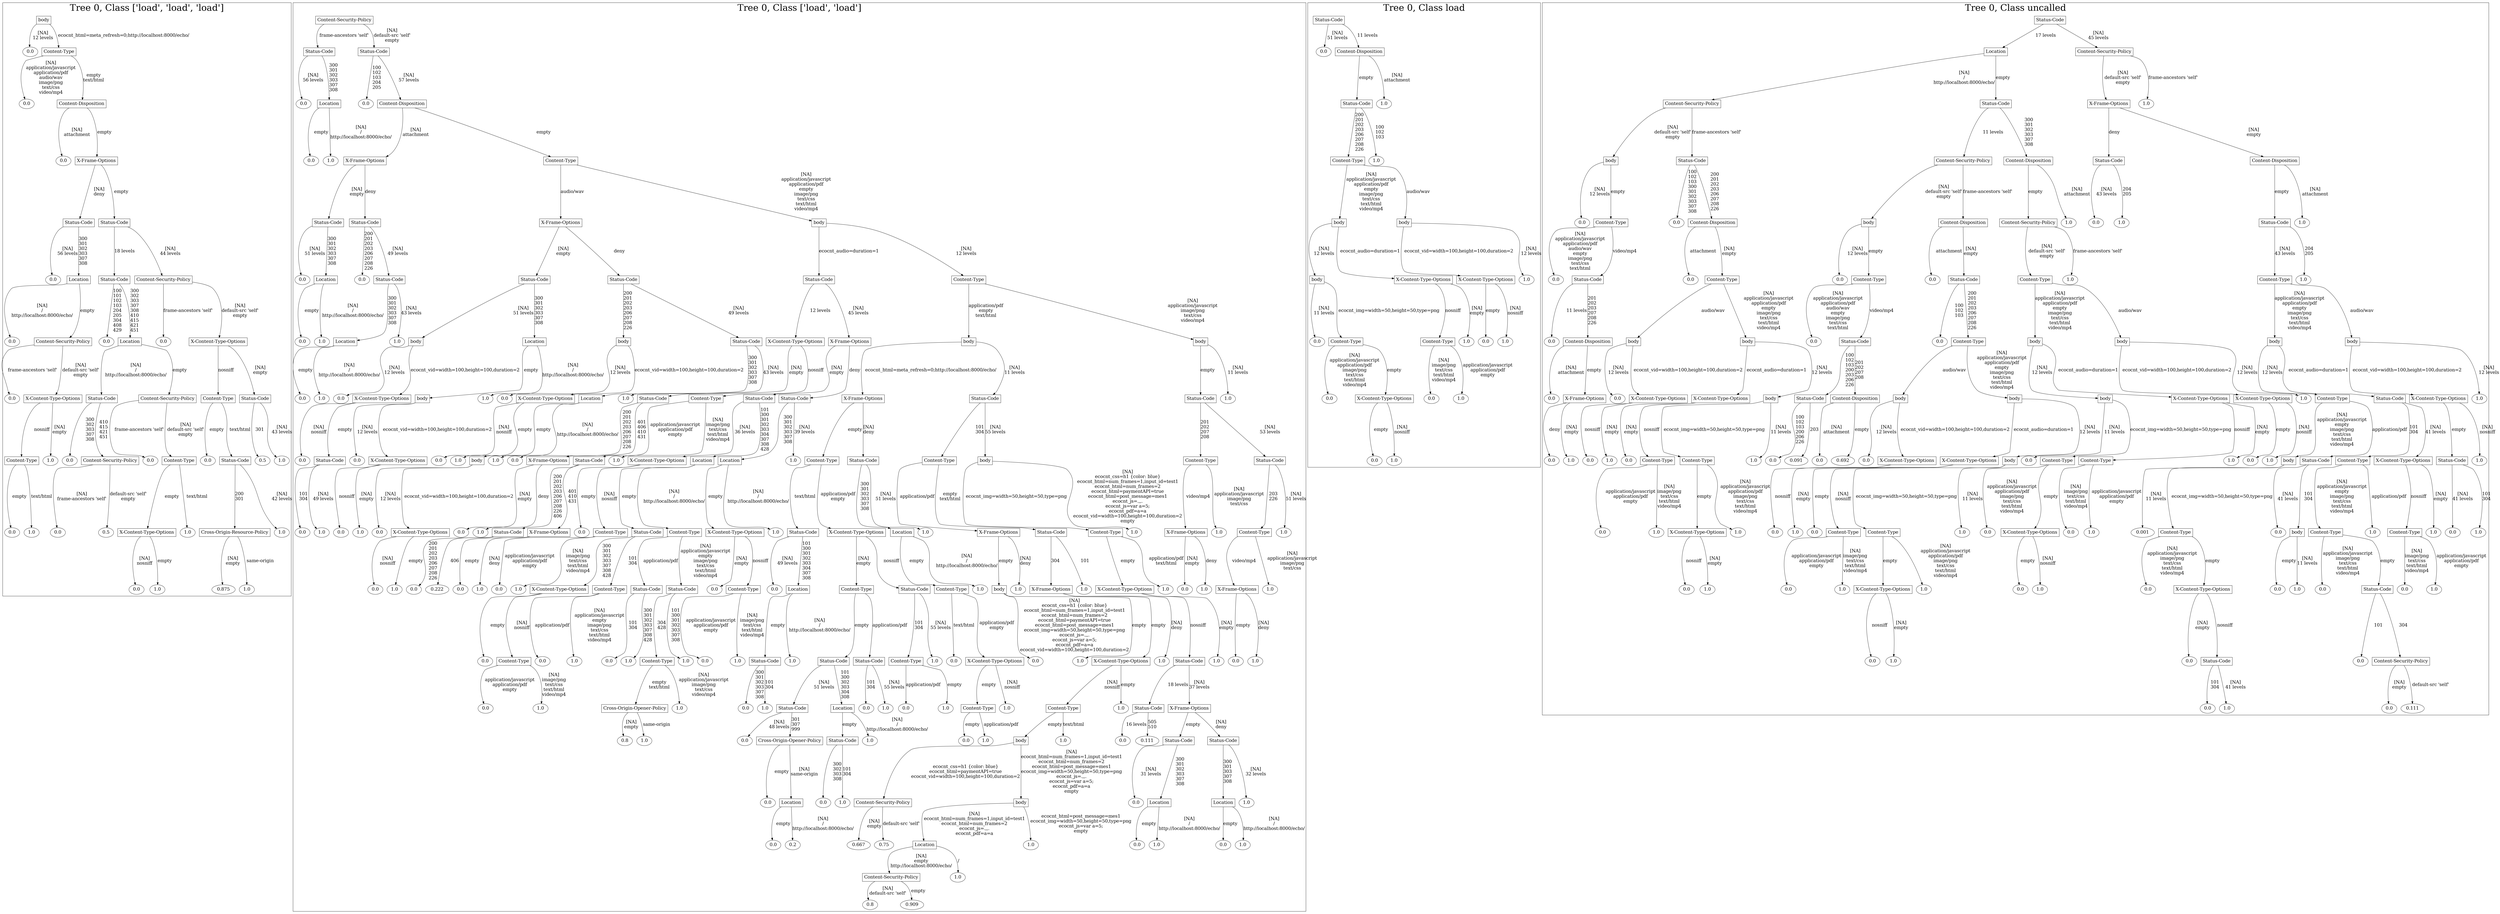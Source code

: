 /*
Generated by:
    http://https://github.com/h2oai/h2o-3/tree/master/h2o-genmodel/src/main/java/hex/genmodel/tools/PrintMojo.java
*/

/*
On a mac:

$ brew install graphviz
$ dot -Tpng file.gv -o file.png
$ open file.png
*/

digraph G {

subgraph cluster_0 {
/* Nodes */

/* Level 0 */
{
"SG_0_Node_0" [shape=box, fontsize=20, label="body"]
}

/* Level 1 */
{
"SG_0_Node_26" [fontsize=20, label="0.0"]
"SG_0_Node_1" [shape=box, fontsize=20, label="Content-Type"]
}

/* Level 2 */
{
"SG_0_Node_27" [fontsize=20, label="0.0"]
"SG_0_Node_2" [shape=box, fontsize=20, label="Content-Disposition"]
}

/* Level 3 */
{
"SG_0_Node_28" [fontsize=20, label="0.0"]
"SG_0_Node_3" [shape=box, fontsize=20, label="X-Frame-Options"]
}

/* Level 4 */
{
"SG_0_Node_4" [shape=box, fontsize=20, label="Status-Code"]
"SG_0_Node_5" [shape=box, fontsize=20, label="Status-Code"]
}

/* Level 5 */
{
"SG_0_Node_29" [fontsize=20, label="0.0"]
"SG_0_Node_6" [shape=box, fontsize=20, label="Location"]
"SG_0_Node_7" [shape=box, fontsize=20, label="Status-Code"]
"SG_0_Node_8" [shape=box, fontsize=20, label="Content-Security-Policy"]
}

/* Level 6 */
{
"SG_0_Node_30" [fontsize=20, label="0.0"]
"SG_0_Node_9" [shape=box, fontsize=20, label="Content-Security-Policy"]
"SG_0_Node_31" [fontsize=20, label="0.0"]
"SG_0_Node_10" [shape=box, fontsize=20, label="Location"]
"SG_0_Node_32" [fontsize=20, label="0.0"]
"SG_0_Node_11" [shape=box, fontsize=20, label="X-Content-Type-Options"]
}

/* Level 7 */
{
"SG_0_Node_33" [fontsize=20, label="0.0"]
"SG_0_Node_12" [shape=box, fontsize=20, label="X-Content-Type-Options"]
"SG_0_Node_13" [shape=box, fontsize=20, label="Status-Code"]
"SG_0_Node_14" [shape=box, fontsize=20, label="Content-Security-Policy"]
"SG_0_Node_15" [shape=box, fontsize=20, label="Content-Type"]
"SG_0_Node_16" [shape=box, fontsize=20, label="Status-Code"]
}

/* Level 8 */
{
"SG_0_Node_17" [shape=box, fontsize=20, label="Content-Type"]
"SG_0_Node_34" [fontsize=20, label="1.0"]
"SG_0_Node_35" [fontsize=20, label="0.0"]
"SG_0_Node_18" [shape=box, fontsize=20, label="Content-Security-Policy"]
"SG_0_Node_36" [fontsize=20, label="0.0"]
"SG_0_Node_19" [shape=box, fontsize=20, label="Content-Type"]
"SG_0_Node_37" [fontsize=20, label="0.0"]
"SG_0_Node_20" [shape=box, fontsize=20, label="Status-Code"]
"SG_0_Node_38" [fontsize=20, label="0.5"]
"SG_0_Node_39" [fontsize=20, label="1.0"]
}

/* Level 9 */
{
"SG_0_Node_40" [fontsize=20, label="0.0"]
"SG_0_Node_41" [fontsize=20, label="1.0"]
"SG_0_Node_42" [fontsize=20, label="0.0"]
"SG_0_Node_43" [fontsize=20, label="0.5"]
"SG_0_Node_23" [shape=box, fontsize=20, label="X-Content-Type-Options"]
"SG_0_Node_44" [fontsize=20, label="1.0"]
"SG_0_Node_24" [shape=box, fontsize=20, label="Cross-Origin-Resource-Policy"]
"SG_0_Node_45" [fontsize=20, label="1.0"]
}

/* Level 10 */
{
"SG_0_Node_46" [fontsize=20, label="0.0"]
"SG_0_Node_47" [fontsize=20, label="1.0"]
"SG_0_Node_48" [fontsize=20, label="0.875"]
"SG_0_Node_49" [fontsize=20, label="1.0"]
}

/* Edges */
"SG_0_Node_0" -> "SG_0_Node_26" [fontsize=20, label="[NA]
12 levels
"]
"SG_0_Node_0" -> "SG_0_Node_1" [fontsize=20, label="ecocnt_html=meta_refresh=0;http://localhost:8000/echo/
"]
"SG_0_Node_1" -> "SG_0_Node_27" [fontsize=20, label="[NA]
application/javascript
application/pdf
audio/wav
image/png
text/css
video/mp4
"]
"SG_0_Node_1" -> "SG_0_Node_2" [fontsize=20, label="empty
text/html
"]
"SG_0_Node_2" -> "SG_0_Node_28" [fontsize=20, label="[NA]
attachment
"]
"SG_0_Node_2" -> "SG_0_Node_3" [fontsize=20, label="empty
"]
"SG_0_Node_3" -> "SG_0_Node_4" [fontsize=20, label="[NA]
deny
"]
"SG_0_Node_3" -> "SG_0_Node_5" [fontsize=20, label="empty
"]
"SG_0_Node_5" -> "SG_0_Node_7" [fontsize=20, label="18 levels
"]
"SG_0_Node_5" -> "SG_0_Node_8" [fontsize=20, label="[NA]
44 levels
"]
"SG_0_Node_8" -> "SG_0_Node_32" [fontsize=20, label="frame-ancestors 'self'
"]
"SG_0_Node_8" -> "SG_0_Node_11" [fontsize=20, label="[NA]
default-src 'self'
empty
"]
"SG_0_Node_11" -> "SG_0_Node_15" [fontsize=20, label="nosniff
"]
"SG_0_Node_11" -> "SG_0_Node_16" [fontsize=20, label="[NA]
empty
"]
"SG_0_Node_16" -> "SG_0_Node_38" [fontsize=20, label="301
"]
"SG_0_Node_16" -> "SG_0_Node_39" [fontsize=20, label="[NA]
43 levels
"]
"SG_0_Node_15" -> "SG_0_Node_37" [fontsize=20, label="empty
"]
"SG_0_Node_15" -> "SG_0_Node_20" [fontsize=20, label="text/html
"]
"SG_0_Node_20" -> "SG_0_Node_24" [fontsize=20, label="200
301
"]
"SG_0_Node_20" -> "SG_0_Node_45" [fontsize=20, label="[NA]
42 levels
"]
"SG_0_Node_24" -> "SG_0_Node_48" [fontsize=20, label="[NA]
empty
"]
"SG_0_Node_24" -> "SG_0_Node_49" [fontsize=20, label="same-origin
"]
"SG_0_Node_7" -> "SG_0_Node_31" [fontsize=20, label="100
101
102
103
204
205
304
408
429
"]
"SG_0_Node_7" -> "SG_0_Node_10" [fontsize=20, label="300
302
303
307
308
410
415
421
451
"]
"SG_0_Node_10" -> "SG_0_Node_13" [fontsize=20, label="[NA]
/
http://localhost:8000/echo/
"]
"SG_0_Node_10" -> "SG_0_Node_14" [fontsize=20, label="empty
"]
"SG_0_Node_14" -> "SG_0_Node_36" [fontsize=20, label="frame-ancestors 'self'
"]
"SG_0_Node_14" -> "SG_0_Node_19" [fontsize=20, label="[NA]
default-src 'self'
empty
"]
"SG_0_Node_19" -> "SG_0_Node_23" [fontsize=20, label="empty
"]
"SG_0_Node_19" -> "SG_0_Node_44" [fontsize=20, label="text/html
"]
"SG_0_Node_23" -> "SG_0_Node_46" [fontsize=20, label="[NA]
nosniff
"]
"SG_0_Node_23" -> "SG_0_Node_47" [fontsize=20, label="empty
"]
"SG_0_Node_13" -> "SG_0_Node_35" [fontsize=20, label="300
302
303
307
308
"]
"SG_0_Node_13" -> "SG_0_Node_18" [fontsize=20, label="410
415
421
451
"]
"SG_0_Node_18" -> "SG_0_Node_42" [fontsize=20, label="[NA]
frame-ancestors 'self'
"]
"SG_0_Node_18" -> "SG_0_Node_43" [fontsize=20, label="default-src 'self'
empty
"]
"SG_0_Node_4" -> "SG_0_Node_29" [fontsize=20, label="[NA]
56 levels
"]
"SG_0_Node_4" -> "SG_0_Node_6" [fontsize=20, label="300
301
302
303
307
308
"]
"SG_0_Node_6" -> "SG_0_Node_30" [fontsize=20, label="[NA]
/
http://localhost:8000/echo/
"]
"SG_0_Node_6" -> "SG_0_Node_9" [fontsize=20, label="empty
"]
"SG_0_Node_9" -> "SG_0_Node_33" [fontsize=20, label="frame-ancestors 'self'
"]
"SG_0_Node_9" -> "SG_0_Node_12" [fontsize=20, label="[NA]
default-src 'self'
empty
"]
"SG_0_Node_12" -> "SG_0_Node_17" [fontsize=20, label="nosniff
"]
"SG_0_Node_12" -> "SG_0_Node_34" [fontsize=20, label="[NA]
empty
"]
"SG_0_Node_17" -> "SG_0_Node_40" [fontsize=20, label="empty
"]
"SG_0_Node_17" -> "SG_0_Node_41" [fontsize=20, label="text/html
"]

fontsize=40
label="Tree 0, Class ['load', 'load', 'load']"
}

subgraph cluster_1 {
/* Nodes */

/* Level 0 */
{
"SG_1_Node_0" [shape=box, fontsize=20, label="Content-Security-Policy"]
}

/* Level 1 */
{
"SG_1_Node_1" [shape=box, fontsize=20, label="Status-Code"]
"SG_1_Node_2" [shape=box, fontsize=20, label="Status-Code"]
}

/* Level 2 */
{
"SG_1_Node_117" [fontsize=20, label="0.0"]
"SG_1_Node_3" [shape=box, fontsize=20, label="Location"]
"SG_1_Node_118" [fontsize=20, label="0.0"]
"SG_1_Node_4" [shape=box, fontsize=20, label="Content-Disposition"]
}

/* Level 3 */
{
"SG_1_Node_119" [fontsize=20, label="0.0"]
"SG_1_Node_120" [fontsize=20, label="1.0"]
"SG_1_Node_5" [shape=box, fontsize=20, label="X-Frame-Options"]
"SG_1_Node_6" [shape=box, fontsize=20, label="Content-Type"]
}

/* Level 4 */
{
"SG_1_Node_7" [shape=box, fontsize=20, label="Status-Code"]
"SG_1_Node_8" [shape=box, fontsize=20, label="Status-Code"]
"SG_1_Node_9" [shape=box, fontsize=20, label="X-Frame-Options"]
"SG_1_Node_10" [shape=box, fontsize=20, label="body"]
}

/* Level 5 */
{
"SG_1_Node_121" [fontsize=20, label="0.0"]
"SG_1_Node_11" [shape=box, fontsize=20, label="Location"]
"SG_1_Node_122" [fontsize=20, label="0.0"]
"SG_1_Node_12" [shape=box, fontsize=20, label="Status-Code"]
"SG_1_Node_13" [shape=box, fontsize=20, label="Status-Code"]
"SG_1_Node_14" [shape=box, fontsize=20, label="Status-Code"]
"SG_1_Node_15" [shape=box, fontsize=20, label="Status-Code"]
"SG_1_Node_16" [shape=box, fontsize=20, label="Content-Type"]
}

/* Level 6 */
{
"SG_1_Node_123" [fontsize=20, label="0.0"]
"SG_1_Node_124" [fontsize=20, label="1.0"]
"SG_1_Node_17" [shape=box, fontsize=20, label="Location"]
"SG_1_Node_125" [fontsize=20, label="1.0"]
"SG_1_Node_19" [shape=box, fontsize=20, label="body"]
"SG_1_Node_20" [shape=box, fontsize=20, label="Location"]
"SG_1_Node_21" [shape=box, fontsize=20, label="body"]
"SG_1_Node_22" [shape=box, fontsize=20, label="Status-Code"]
"SG_1_Node_23" [shape=box, fontsize=20, label="X-Content-Type-Options"]
"SG_1_Node_24" [shape=box, fontsize=20, label="X-Frame-Options"]
"SG_1_Node_25" [shape=box, fontsize=20, label="body"]
"SG_1_Node_26" [shape=box, fontsize=20, label="body"]
}

/* Level 7 */
{
"SG_1_Node_126" [fontsize=20, label="0.0"]
"SG_1_Node_127" [fontsize=20, label="1.0"]
"SG_1_Node_128" [fontsize=20, label="0.0"]
"SG_1_Node_27" [shape=box, fontsize=20, label="X-Content-Type-Options"]
"SG_1_Node_28" [shape=box, fontsize=20, label="body"]
"SG_1_Node_129" [fontsize=20, label="1.0"]
"SG_1_Node_130" [fontsize=20, label="0.0"]
"SG_1_Node_29" [shape=box, fontsize=20, label="X-Content-Type-Options"]
"SG_1_Node_30" [shape=box, fontsize=20, label="Location"]
"SG_1_Node_131" [fontsize=20, label="1.0"]
"SG_1_Node_31" [shape=box, fontsize=20, label="Status-Code"]
"SG_1_Node_32" [shape=box, fontsize=20, label="Content-Type"]
"SG_1_Node_33" [shape=box, fontsize=20, label="Status-Code"]
"SG_1_Node_34" [shape=box, fontsize=20, label="Status-Code"]
"SG_1_Node_35" [shape=box, fontsize=20, label="X-Frame-Options"]
"SG_1_Node_36" [shape=box, fontsize=20, label="Status-Code"]
"SG_1_Node_37" [shape=box, fontsize=20, label="Status-Code"]
"SG_1_Node_132" [fontsize=20, label="1.0"]
}

/* Level 8 */
{
"SG_1_Node_133" [fontsize=20, label="0.0"]
"SG_1_Node_38" [shape=box, fontsize=20, label="Status-Code"]
"SG_1_Node_134" [fontsize=20, label="0.0"]
"SG_1_Node_39" [shape=box, fontsize=20, label="X-Content-Type-Options"]
"SG_1_Node_135" [fontsize=20, label="0.0"]
"SG_1_Node_136" [fontsize=20, label="1.0"]
"SG_1_Node_40" [shape=box, fontsize=20, label="body"]
"SG_1_Node_137" [fontsize=20, label="1.0"]
"SG_1_Node_138" [fontsize=20, label="0.0"]
"SG_1_Node_41" [shape=box, fontsize=20, label="X-Frame-Options"]
"SG_1_Node_42" [shape=box, fontsize=20, label="Status-Code"]
"SG_1_Node_139" [fontsize=20, label="1.0"]
"SG_1_Node_43" [shape=box, fontsize=20, label="X-Content-Type-Options"]
"SG_1_Node_44" [shape=box, fontsize=20, label="Location"]
"SG_1_Node_45" [shape=box, fontsize=20, label="Location"]
"SG_1_Node_140" [fontsize=20, label="1.0"]
"SG_1_Node_46" [shape=box, fontsize=20, label="Content-Type"]
"SG_1_Node_47" [shape=box, fontsize=20, label="Status-Code"]
"SG_1_Node_48" [shape=box, fontsize=20, label="Content-Type"]
"SG_1_Node_49" [shape=box, fontsize=20, label="body"]
"SG_1_Node_50" [shape=box, fontsize=20, label="Content-Type"]
"SG_1_Node_51" [shape=box, fontsize=20, label="Status-Code"]
}

/* Level 9 */
{
"SG_1_Node_141" [fontsize=20, label="0.0"]
"SG_1_Node_142" [fontsize=20, label="1.0"]
"SG_1_Node_143" [fontsize=20, label="0.0"]
"SG_1_Node_144" [fontsize=20, label="1.0"]
"SG_1_Node_145" [fontsize=20, label="0.0"]
"SG_1_Node_52" [shape=box, fontsize=20, label="X-Content-Type-Options"]
"SG_1_Node_146" [fontsize=20, label="0.0"]
"SG_1_Node_147" [fontsize=20, label="1.0"]
"SG_1_Node_53" [shape=box, fontsize=20, label="Status-Code"]
"SG_1_Node_54" [shape=box, fontsize=20, label="X-Frame-Options"]
"SG_1_Node_148" [fontsize=20, label="0.0"]
"SG_1_Node_55" [shape=box, fontsize=20, label="Content-Type"]
"SG_1_Node_56" [shape=box, fontsize=20, label="Status-Code"]
"SG_1_Node_57" [shape=box, fontsize=20, label="Content-Type"]
"SG_1_Node_58" [shape=box, fontsize=20, label="X-Content-Type-Options"]
"SG_1_Node_149" [fontsize=20, label="1.0"]
"SG_1_Node_59" [shape=box, fontsize=20, label="Status-Code"]
"SG_1_Node_60" [shape=box, fontsize=20, label="X-Content-Type-Options"]
"SG_1_Node_61" [shape=box, fontsize=20, label="Location"]
"SG_1_Node_150" [fontsize=20, label="1.0"]
"SG_1_Node_62" [shape=box, fontsize=20, label="X-Frame-Options"]
"SG_1_Node_63" [shape=box, fontsize=20, label="Status-Code"]
"SG_1_Node_64" [shape=box, fontsize=20, label="Content-Type"]
"SG_1_Node_151" [fontsize=20, label="1.0"]
"SG_1_Node_66" [shape=box, fontsize=20, label="X-Frame-Options"]
"SG_1_Node_152" [fontsize=20, label="1.0"]
"SG_1_Node_67" [shape=box, fontsize=20, label="Content-Type"]
"SG_1_Node_153" [fontsize=20, label="1.0"]
}

/* Level 10 */
{
"SG_1_Node_154" [fontsize=20, label="0.0"]
"SG_1_Node_155" [fontsize=20, label="1.0"]
"SG_1_Node_156" [fontsize=20, label="0.0"]
"SG_1_Node_157" [fontsize=20, label="0.222"]
"SG_1_Node_158" [fontsize=20, label="0.0"]
"SG_1_Node_159" [fontsize=20, label="1.0"]
"SG_1_Node_160" [fontsize=20, label="0.0"]
"SG_1_Node_161" [fontsize=20, label="1.0"]
"SG_1_Node_69" [shape=box, fontsize=20, label="X-Content-Type-Options"]
"SG_1_Node_70" [shape=box, fontsize=20, label="Content-Type"]
"SG_1_Node_71" [shape=box, fontsize=20, label="Status-Code"]
"SG_1_Node_72" [shape=box, fontsize=20, label="Status-Code"]
"SG_1_Node_162" [fontsize=20, label="0.0"]
"SG_1_Node_73" [shape=box, fontsize=20, label="Content-Type"]
"SG_1_Node_163" [fontsize=20, label="0.0"]
"SG_1_Node_74" [shape=box, fontsize=20, label="Location"]
"SG_1_Node_75" [shape=box, fontsize=20, label="Content-Type"]
"SG_1_Node_76" [shape=box, fontsize=20, label="Status-Code"]
"SG_1_Node_77" [shape=box, fontsize=20, label="Content-Type"]
"SG_1_Node_164" [fontsize=20, label="1.0"]
"SG_1_Node_78" [shape=box, fontsize=20, label="body"]
"SG_1_Node_165" [fontsize=20, label="1.0"]
"SG_1_Node_79" [shape=box, fontsize=20, label="X-Frame-Options"]
"SG_1_Node_166" [fontsize=20, label="1.0"]
"SG_1_Node_80" [shape=box, fontsize=20, label="X-Content-Type-Options"]
"SG_1_Node_167" [fontsize=20, label="1.0"]
"SG_1_Node_168" [fontsize=20, label="0.0"]
"SG_1_Node_169" [fontsize=20, label="1.0"]
"SG_1_Node_81" [shape=box, fontsize=20, label="X-Frame-Options"]
"SG_1_Node_170" [fontsize=20, label="1.0"]
}

/* Level 11 */
{
"SG_1_Node_171" [fontsize=20, label="0.0"]
"SG_1_Node_82" [shape=box, fontsize=20, label="Content-Type"]
"SG_1_Node_172" [fontsize=20, label="0.0"]
"SG_1_Node_173" [fontsize=20, label="1.0"]
"SG_1_Node_174" [fontsize=20, label="0.0"]
"SG_1_Node_175" [fontsize=20, label="1.0"]
"SG_1_Node_83" [shape=box, fontsize=20, label="Content-Type"]
"SG_1_Node_176" [fontsize=20, label="1.0"]
"SG_1_Node_177" [fontsize=20, label="0.0"]
"SG_1_Node_178" [fontsize=20, label="1.0"]
"SG_1_Node_84" [shape=box, fontsize=20, label="Status-Code"]
"SG_1_Node_179" [fontsize=20, label="1.0"]
"SG_1_Node_85" [shape=box, fontsize=20, label="Status-Code"]
"SG_1_Node_86" [shape=box, fontsize=20, label="Status-Code"]
"SG_1_Node_87" [shape=box, fontsize=20, label="Content-Type"]
"SG_1_Node_180" [fontsize=20, label="1.0"]
"SG_1_Node_181" [fontsize=20, label="0.0"]
"SG_1_Node_88" [shape=box, fontsize=20, label="X-Content-Type-Options"]
"SG_1_Node_182" [fontsize=20, label="0.0"]
"SG_1_Node_183" [fontsize=20, label="1.0"]
"SG_1_Node_89" [shape=box, fontsize=20, label="X-Content-Type-Options"]
"SG_1_Node_184" [fontsize=20, label="1.0"]
"SG_1_Node_90" [shape=box, fontsize=20, label="Status-Code"]
"SG_1_Node_185" [fontsize=20, label="1.0"]
"SG_1_Node_186" [fontsize=20, label="0.0"]
"SG_1_Node_187" [fontsize=20, label="1.0"]
}

/* Level 12 */
{
"SG_1_Node_188" [fontsize=20, label="0.0"]
"SG_1_Node_189" [fontsize=20, label="1.0"]
"SG_1_Node_91" [shape=box, fontsize=20, label="Cross-Origin-Opener-Policy"]
"SG_1_Node_190" [fontsize=20, label="1.0"]
"SG_1_Node_191" [fontsize=20, label="0.0"]
"SG_1_Node_192" [fontsize=20, label="1.0"]
"SG_1_Node_92" [shape=box, fontsize=20, label="Status-Code"]
"SG_1_Node_93" [shape=box, fontsize=20, label="Location"]
"SG_1_Node_193" [fontsize=20, label="0.0"]
"SG_1_Node_194" [fontsize=20, label="1.0"]
"SG_1_Node_195" [fontsize=20, label="0.0"]
"SG_1_Node_196" [fontsize=20, label="1.0"]
"SG_1_Node_94" [shape=box, fontsize=20, label="Content-Type"]
"SG_1_Node_197" [fontsize=20, label="1.0"]
"SG_1_Node_95" [shape=box, fontsize=20, label="Content-Type"]
"SG_1_Node_198" [fontsize=20, label="1.0"]
"SG_1_Node_96" [shape=box, fontsize=20, label="Status-Code"]
"SG_1_Node_97" [shape=box, fontsize=20, label="X-Frame-Options"]
}

/* Level 13 */
{
"SG_1_Node_199" [fontsize=20, label="0.8"]
"SG_1_Node_200" [fontsize=20, label="1.0"]
"SG_1_Node_201" [fontsize=20, label="0.0"]
"SG_1_Node_99" [shape=box, fontsize=20, label="Cross-Origin-Opener-Policy"]
"SG_1_Node_100" [shape=box, fontsize=20, label="Status-Code"]
"SG_1_Node_202" [fontsize=20, label="1.0"]
"SG_1_Node_203" [fontsize=20, label="0.0"]
"SG_1_Node_204" [fontsize=20, label="1.0"]
"SG_1_Node_101" [shape=box, fontsize=20, label="body"]
"SG_1_Node_205" [fontsize=20, label="1.0"]
"SG_1_Node_206" [fontsize=20, label="0.0"]
"SG_1_Node_207" [fontsize=20, label="0.111"]
"SG_1_Node_103" [shape=box, fontsize=20, label="Status-Code"]
"SG_1_Node_104" [shape=box, fontsize=20, label="Status-Code"]
}

/* Level 14 */
{
"SG_1_Node_208" [fontsize=20, label="0.0"]
"SG_1_Node_105" [shape=box, fontsize=20, label="Location"]
"SG_1_Node_209" [fontsize=20, label="0.0"]
"SG_1_Node_210" [fontsize=20, label="1.0"]
"SG_1_Node_106" [shape=box, fontsize=20, label="Content-Security-Policy"]
"SG_1_Node_107" [shape=box, fontsize=20, label="body"]
"SG_1_Node_211" [fontsize=20, label="0.0"]
"SG_1_Node_108" [shape=box, fontsize=20, label="Location"]
"SG_1_Node_109" [shape=box, fontsize=20, label="Location"]
"SG_1_Node_212" [fontsize=20, label="1.0"]
}

/* Level 15 */
{
"SG_1_Node_213" [fontsize=20, label="0.0"]
"SG_1_Node_214" [fontsize=20, label="0.2"]
"SG_1_Node_215" [fontsize=20, label="0.667"]
"SG_1_Node_216" [fontsize=20, label="0.75"]
"SG_1_Node_113" [shape=box, fontsize=20, label="Location"]
"SG_1_Node_217" [fontsize=20, label="1.0"]
"SG_1_Node_218" [fontsize=20, label="0.0"]
"SG_1_Node_219" [fontsize=20, label="1.0"]
"SG_1_Node_220" [fontsize=20, label="0.0"]
"SG_1_Node_221" [fontsize=20, label="1.0"]
}

/* Level 16 */
{
"SG_1_Node_114" [shape=box, fontsize=20, label="Content-Security-Policy"]
"SG_1_Node_222" [fontsize=20, label="1.0"]
}

/* Level 17 */
{
"SG_1_Node_223" [fontsize=20, label="0.8"]
"SG_1_Node_224" [fontsize=20, label="0.909"]
}

/* Edges */
"SG_1_Node_0" -> "SG_1_Node_1" [fontsize=20, label="frame-ancestors 'self'
"]
"SG_1_Node_0" -> "SG_1_Node_2" [fontsize=20, label="[NA]
default-src 'self'
empty
"]
"SG_1_Node_2" -> "SG_1_Node_118" [fontsize=20, label="100
102
103
204
205
"]
"SG_1_Node_2" -> "SG_1_Node_4" [fontsize=20, label="[NA]
57 levels
"]
"SG_1_Node_4" -> "SG_1_Node_5" [fontsize=20, label="[NA]
attachment
"]
"SG_1_Node_4" -> "SG_1_Node_6" [fontsize=20, label="empty
"]
"SG_1_Node_6" -> "SG_1_Node_9" [fontsize=20, label="audio/wav
"]
"SG_1_Node_6" -> "SG_1_Node_10" [fontsize=20, label="[NA]
application/javascript
application/pdf
empty
image/png
text/css
text/html
video/mp4
"]
"SG_1_Node_10" -> "SG_1_Node_15" [fontsize=20, label="ecocnt_audio=duration=1
"]
"SG_1_Node_10" -> "SG_1_Node_16" [fontsize=20, label="[NA]
12 levels
"]
"SG_1_Node_16" -> "SG_1_Node_25" [fontsize=20, label="application/pdf
empty
text/html
"]
"SG_1_Node_16" -> "SG_1_Node_26" [fontsize=20, label="[NA]
application/javascript
image/png
text/css
video/mp4
"]
"SG_1_Node_26" -> "SG_1_Node_37" [fontsize=20, label="empty
"]
"SG_1_Node_26" -> "SG_1_Node_132" [fontsize=20, label="[NA]
11 levels
"]
"SG_1_Node_37" -> "SG_1_Node_50" [fontsize=20, label="201
202
207
208
"]
"SG_1_Node_37" -> "SG_1_Node_51" [fontsize=20, label="[NA]
53 levels
"]
"SG_1_Node_51" -> "SG_1_Node_67" [fontsize=20, label="203
226
"]
"SG_1_Node_51" -> "SG_1_Node_153" [fontsize=20, label="[NA]
51 levels
"]
"SG_1_Node_67" -> "SG_1_Node_81" [fontsize=20, label="video/mp4
"]
"SG_1_Node_67" -> "SG_1_Node_170" [fontsize=20, label="[NA]
application/javascript
image/png
text/css
"]
"SG_1_Node_81" -> "SG_1_Node_186" [fontsize=20, label="empty
"]
"SG_1_Node_81" -> "SG_1_Node_187" [fontsize=20, label="[NA]
deny
"]
"SG_1_Node_50" -> "SG_1_Node_66" [fontsize=20, label="video/mp4
"]
"SG_1_Node_50" -> "SG_1_Node_152" [fontsize=20, label="[NA]
application/javascript
image/png
text/css
"]
"SG_1_Node_66" -> "SG_1_Node_168" [fontsize=20, label="[NA]
empty
"]
"SG_1_Node_66" -> "SG_1_Node_169" [fontsize=20, label="deny
"]
"SG_1_Node_25" -> "SG_1_Node_35" [fontsize=20, label="ecocnt_html=meta_refresh=0;http://localhost:8000/echo/
"]
"SG_1_Node_25" -> "SG_1_Node_36" [fontsize=20, label="[NA]
11 levels
"]
"SG_1_Node_36" -> "SG_1_Node_48" [fontsize=20, label="101
304
"]
"SG_1_Node_36" -> "SG_1_Node_49" [fontsize=20, label="[NA]
55 levels
"]
"SG_1_Node_49" -> "SG_1_Node_64" [fontsize=20, label="ecocnt_img=width=50,height=50,type=png
"]
"SG_1_Node_49" -> "SG_1_Node_151" [fontsize=20, label="[NA]
ecocnt_css=h1 {color: blue}
ecocnt_html=num_frames=1,input_id=test1
ecocnt_html=num_frames=2
ecocnt_html=paymentAPI=true
ecocnt_html=post_message=mes1
ecocnt_js=.,,.
ecocnt_js=var a=5;
ecocnt_pdf=a=a
ecocnt_vid=width=100,height=100,duration=2
empty
"]
"SG_1_Node_64" -> "SG_1_Node_80" [fontsize=20, label="empty
"]
"SG_1_Node_64" -> "SG_1_Node_167" [fontsize=20, label="application/pdf
text/html
"]
"SG_1_Node_80" -> "SG_1_Node_90" [fontsize=20, label="nosniff
"]
"SG_1_Node_80" -> "SG_1_Node_185" [fontsize=20, label="[NA]
empty
"]
"SG_1_Node_90" -> "SG_1_Node_96" [fontsize=20, label="18 levels
"]
"SG_1_Node_90" -> "SG_1_Node_97" [fontsize=20, label="[NA]
37 levels
"]
"SG_1_Node_97" -> "SG_1_Node_103" [fontsize=20, label="empty
"]
"SG_1_Node_97" -> "SG_1_Node_104" [fontsize=20, label="[NA]
deny
"]
"SG_1_Node_104" -> "SG_1_Node_109" [fontsize=20, label="300
301
303
307
308
"]
"SG_1_Node_104" -> "SG_1_Node_212" [fontsize=20, label="[NA]
32 levels
"]
"SG_1_Node_109" -> "SG_1_Node_220" [fontsize=20, label="empty
"]
"SG_1_Node_109" -> "SG_1_Node_221" [fontsize=20, label="[NA]
/
http://localhost:8000/echo/
"]
"SG_1_Node_103" -> "SG_1_Node_211" [fontsize=20, label="[NA]
31 levels
"]
"SG_1_Node_103" -> "SG_1_Node_108" [fontsize=20, label="300
301
302
303
307
308
"]
"SG_1_Node_108" -> "SG_1_Node_218" [fontsize=20, label="empty
"]
"SG_1_Node_108" -> "SG_1_Node_219" [fontsize=20, label="[NA]
/
http://localhost:8000/echo/
"]
"SG_1_Node_96" -> "SG_1_Node_206" [fontsize=20, label="16 levels
"]
"SG_1_Node_96" -> "SG_1_Node_207" [fontsize=20, label="505
510
"]
"SG_1_Node_48" -> "SG_1_Node_62" [fontsize=20, label="application/pdf
"]
"SG_1_Node_48" -> "SG_1_Node_63" [fontsize=20, label="empty
text/html
"]
"SG_1_Node_63" -> "SG_1_Node_79" [fontsize=20, label="304
"]
"SG_1_Node_63" -> "SG_1_Node_166" [fontsize=20, label="101
"]
"SG_1_Node_79" -> "SG_1_Node_89" [fontsize=20, label="empty
"]
"SG_1_Node_79" -> "SG_1_Node_184" [fontsize=20, label="[NA]
deny
"]
"SG_1_Node_89" -> "SG_1_Node_95" [fontsize=20, label="[NA]
nosniff
"]
"SG_1_Node_89" -> "SG_1_Node_198" [fontsize=20, label="empty
"]
"SG_1_Node_95" -> "SG_1_Node_101" [fontsize=20, label="empty
"]
"SG_1_Node_95" -> "SG_1_Node_205" [fontsize=20, label="text/html
"]
"SG_1_Node_101" -> "SG_1_Node_106" [fontsize=20, label="ecocnt_css=h1 {color: blue}
ecocnt_html=paymentAPI=true
ecocnt_vid=width=100,height=100,duration=2
"]
"SG_1_Node_101" -> "SG_1_Node_107" [fontsize=20, label="[NA]
ecocnt_html=num_frames=1,input_id=test1
ecocnt_html=num_frames=2
ecocnt_html=post_message=mes1
ecocnt_img=width=50,height=50,type=png
ecocnt_js=.,,.
ecocnt_js=var a=5;
ecocnt_pdf=a=a
empty
"]
"SG_1_Node_107" -> "SG_1_Node_113" [fontsize=20, label="[NA]
ecocnt_html=num_frames=1,input_id=test1
ecocnt_html=num_frames=2
ecocnt_js=.,,.
ecocnt_pdf=a=a
"]
"SG_1_Node_107" -> "SG_1_Node_217" [fontsize=20, label="ecocnt_html=post_message=mes1
ecocnt_img=width=50,height=50,type=png
ecocnt_js=var a=5;
empty
"]
"SG_1_Node_113" -> "SG_1_Node_114" [fontsize=20, label="[NA]
empty
http://localhost:8000/echo/
"]
"SG_1_Node_113" -> "SG_1_Node_222" [fontsize=20, label="/
"]
"SG_1_Node_114" -> "SG_1_Node_223" [fontsize=20, label="[NA]
default-src 'self'
"]
"SG_1_Node_114" -> "SG_1_Node_224" [fontsize=20, label="empty
"]
"SG_1_Node_106" -> "SG_1_Node_215" [fontsize=20, label="[NA]
empty
"]
"SG_1_Node_106" -> "SG_1_Node_216" [fontsize=20, label="default-src 'self'
"]
"SG_1_Node_62" -> "SG_1_Node_78" [fontsize=20, label="empty
"]
"SG_1_Node_62" -> "SG_1_Node_165" [fontsize=20, label="[NA]
deny
"]
"SG_1_Node_78" -> "SG_1_Node_182" [fontsize=20, label="[NA]
ecocnt_css=h1 {color: blue}
ecocnt_html=num_frames=1,input_id=test1
ecocnt_html=num_frames=2
ecocnt_html=paymentAPI=true
ecocnt_html=post_message=mes1
ecocnt_img=width=50,height=50,type=png
ecocnt_js=.,,.
ecocnt_js=var a=5;
ecocnt_pdf=a=a
ecocnt_vid=width=100,height=100,duration=2
"]
"SG_1_Node_78" -> "SG_1_Node_183" [fontsize=20, label="empty
"]
"SG_1_Node_35" -> "SG_1_Node_46" [fontsize=20, label="empty
"]
"SG_1_Node_35" -> "SG_1_Node_47" [fontsize=20, label="[NA]
deny
"]
"SG_1_Node_47" -> "SG_1_Node_61" [fontsize=20, label="300
301
302
303
307
308
"]
"SG_1_Node_47" -> "SG_1_Node_150" [fontsize=20, label="[NA]
51 levels
"]
"SG_1_Node_61" -> "SG_1_Node_77" [fontsize=20, label="empty
"]
"SG_1_Node_61" -> "SG_1_Node_164" [fontsize=20, label="[NA]
/
http://localhost:8000/echo/
"]
"SG_1_Node_77" -> "SG_1_Node_181" [fontsize=20, label="text/html
"]
"SG_1_Node_77" -> "SG_1_Node_88" [fontsize=20, label="application/pdf
empty
"]
"SG_1_Node_88" -> "SG_1_Node_94" [fontsize=20, label="empty
"]
"SG_1_Node_88" -> "SG_1_Node_197" [fontsize=20, label="[NA]
nosniff
"]
"SG_1_Node_94" -> "SG_1_Node_203" [fontsize=20, label="empty
"]
"SG_1_Node_94" -> "SG_1_Node_204" [fontsize=20, label="application/pdf
"]
"SG_1_Node_46" -> "SG_1_Node_59" [fontsize=20, label="text/html
"]
"SG_1_Node_46" -> "SG_1_Node_60" [fontsize=20, label="application/pdf
empty
"]
"SG_1_Node_60" -> "SG_1_Node_75" [fontsize=20, label="[NA]
empty
"]
"SG_1_Node_60" -> "SG_1_Node_76" [fontsize=20, label="nosniff
"]
"SG_1_Node_76" -> "SG_1_Node_87" [fontsize=20, label="101
304
"]
"SG_1_Node_76" -> "SG_1_Node_180" [fontsize=20, label="[NA]
55 levels
"]
"SG_1_Node_87" -> "SG_1_Node_195" [fontsize=20, label="application/pdf
"]
"SG_1_Node_87" -> "SG_1_Node_196" [fontsize=20, label="empty
"]
"SG_1_Node_75" -> "SG_1_Node_85" [fontsize=20, label="empty
"]
"SG_1_Node_75" -> "SG_1_Node_86" [fontsize=20, label="application/pdf
"]
"SG_1_Node_86" -> "SG_1_Node_193" [fontsize=20, label="101
304
"]
"SG_1_Node_86" -> "SG_1_Node_194" [fontsize=20, label="[NA]
55 levels
"]
"SG_1_Node_85" -> "SG_1_Node_92" [fontsize=20, label="[NA]
51 levels
"]
"SG_1_Node_85" -> "SG_1_Node_93" [fontsize=20, label="101
300
302
303
304
308
"]
"SG_1_Node_93" -> "SG_1_Node_100" [fontsize=20, label="empty
"]
"SG_1_Node_93" -> "SG_1_Node_202" [fontsize=20, label="[NA]
/
http://localhost:8000/echo/
"]
"SG_1_Node_100" -> "SG_1_Node_209" [fontsize=20, label="300
302
303
308
"]
"SG_1_Node_100" -> "SG_1_Node_210" [fontsize=20, label="101
304
"]
"SG_1_Node_92" -> "SG_1_Node_201" [fontsize=20, label="[NA]
48 levels
"]
"SG_1_Node_92" -> "SG_1_Node_99" [fontsize=20, label="301
307
999
"]
"SG_1_Node_99" -> "SG_1_Node_208" [fontsize=20, label="empty
"]
"SG_1_Node_99" -> "SG_1_Node_105" [fontsize=20, label="[NA]
same-origin
"]
"SG_1_Node_105" -> "SG_1_Node_213" [fontsize=20, label="empty
"]
"SG_1_Node_105" -> "SG_1_Node_214" [fontsize=20, label="[NA]
/
http://localhost:8000/echo/
"]
"SG_1_Node_59" -> "SG_1_Node_163" [fontsize=20, label="[NA]
49 levels
"]
"SG_1_Node_59" -> "SG_1_Node_74" [fontsize=20, label="101
300
301
302
303
304
307
308
"]
"SG_1_Node_74" -> "SG_1_Node_84" [fontsize=20, label="empty
"]
"SG_1_Node_74" -> "SG_1_Node_179" [fontsize=20, label="[NA]
/
http://localhost:8000/echo/
"]
"SG_1_Node_84" -> "SG_1_Node_191" [fontsize=20, label="300
301
302
303
307
308
"]
"SG_1_Node_84" -> "SG_1_Node_192" [fontsize=20, label="101
304
"]
"SG_1_Node_15" -> "SG_1_Node_23" [fontsize=20, label="12 levels
"]
"SG_1_Node_15" -> "SG_1_Node_24" [fontsize=20, label="[NA]
45 levels
"]
"SG_1_Node_24" -> "SG_1_Node_33" [fontsize=20, label="[NA]
empty
"]
"SG_1_Node_24" -> "SG_1_Node_34" [fontsize=20, label="deny
"]
"SG_1_Node_34" -> "SG_1_Node_45" [fontsize=20, label="300
301
302
303
307
308
"]
"SG_1_Node_34" -> "SG_1_Node_140" [fontsize=20, label="[NA]
39 levels
"]
"SG_1_Node_45" -> "SG_1_Node_58" [fontsize=20, label="empty
"]
"SG_1_Node_45" -> "SG_1_Node_149" [fontsize=20, label="[NA]
/
http://localhost:8000/echo/
"]
"SG_1_Node_58" -> "SG_1_Node_162" [fontsize=20, label="[NA]
empty
"]
"SG_1_Node_58" -> "SG_1_Node_73" [fontsize=20, label="nosniff
"]
"SG_1_Node_73" -> "SG_1_Node_177" [fontsize=20, label="application/javascript
application/pdf
empty
"]
"SG_1_Node_73" -> "SG_1_Node_178" [fontsize=20, label="[NA]
image/png
text/css
text/html
video/mp4
"]
"SG_1_Node_33" -> "SG_1_Node_43" [fontsize=20, label="[NA]
36 levels
"]
"SG_1_Node_33" -> "SG_1_Node_44" [fontsize=20, label="101
300
301
302
303
304
307
308
428
"]
"SG_1_Node_44" -> "SG_1_Node_56" [fontsize=20, label="empty
"]
"SG_1_Node_44" -> "SG_1_Node_57" [fontsize=20, label="[NA]
/
http://localhost:8000/echo/
"]
"SG_1_Node_57" -> "SG_1_Node_71" [fontsize=20, label="application/pdf
"]
"SG_1_Node_57" -> "SG_1_Node_72" [fontsize=20, label="[NA]
application/javascript
empty
image/png
text/css
text/html
video/mp4
"]
"SG_1_Node_72" -> "SG_1_Node_83" [fontsize=20, label="304
428
"]
"SG_1_Node_72" -> "SG_1_Node_176" [fontsize=20, label="101
300
301
302
303
307
308
"]
"SG_1_Node_83" -> "SG_1_Node_91" [fontsize=20, label="empty
text/html
"]
"SG_1_Node_83" -> "SG_1_Node_190" [fontsize=20, label="[NA]
application/javascript
image/png
text/css
video/mp4
"]
"SG_1_Node_91" -> "SG_1_Node_199" [fontsize=20, label="[NA]
empty
"]
"SG_1_Node_91" -> "SG_1_Node_200" [fontsize=20, label="same-origin
"]
"SG_1_Node_71" -> "SG_1_Node_174" [fontsize=20, label="101
304
"]
"SG_1_Node_71" -> "SG_1_Node_175" [fontsize=20, label="300
301
302
303
307
308
428
"]
"SG_1_Node_56" -> "SG_1_Node_69" [fontsize=20, label="300
301
302
303
307
308
428
"]
"SG_1_Node_56" -> "SG_1_Node_70" [fontsize=20, label="101
304
"]
"SG_1_Node_70" -> "SG_1_Node_172" [fontsize=20, label="application/pdf
"]
"SG_1_Node_70" -> "SG_1_Node_173" [fontsize=20, label="[NA]
application/javascript
empty
image/png
text/css
text/html
video/mp4
"]
"SG_1_Node_69" -> "SG_1_Node_171" [fontsize=20, label="empty
"]
"SG_1_Node_69" -> "SG_1_Node_82" [fontsize=20, label="[NA]
nosniff
"]
"SG_1_Node_82" -> "SG_1_Node_188" [fontsize=20, label="application/javascript
application/pdf
empty
"]
"SG_1_Node_82" -> "SG_1_Node_189" [fontsize=20, label="[NA]
image/png
text/css
text/html
video/mp4
"]
"SG_1_Node_43" -> "SG_1_Node_148" [fontsize=20, label="empty
"]
"SG_1_Node_43" -> "SG_1_Node_55" [fontsize=20, label="[NA]
nosniff
"]
"SG_1_Node_55" -> "SG_1_Node_160" [fontsize=20, label="application/javascript
application/pdf
empty
"]
"SG_1_Node_55" -> "SG_1_Node_161" [fontsize=20, label="[NA]
image/png
text/css
text/html
video/mp4
"]
"SG_1_Node_23" -> "SG_1_Node_31" [fontsize=20, label="[NA]
empty
"]
"SG_1_Node_23" -> "SG_1_Node_32" [fontsize=20, label="nosniff
"]
"SG_1_Node_32" -> "SG_1_Node_42" [fontsize=20, label="application/javascript
application/pdf
empty
"]
"SG_1_Node_32" -> "SG_1_Node_139" [fontsize=20, label="[NA]
image/png
text/css
text/html
video/mp4
"]
"SG_1_Node_42" -> "SG_1_Node_53" [fontsize=20, label="200
201
202
203
206
207
208
226
406
"]
"SG_1_Node_42" -> "SG_1_Node_54" [fontsize=20, label="401
410
431
"]
"SG_1_Node_54" -> "SG_1_Node_158" [fontsize=20, label="empty
"]
"SG_1_Node_54" -> "SG_1_Node_159" [fontsize=20, label="[NA]
deny
"]
"SG_1_Node_53" -> "SG_1_Node_156" [fontsize=20, label="200
201
202
203
206
207
208
226
"]
"SG_1_Node_53" -> "SG_1_Node_157" [fontsize=20, label="406
"]
"SG_1_Node_31" -> "SG_1_Node_138" [fontsize=20, label="200
201
202
203
206
207
208
226
"]
"SG_1_Node_31" -> "SG_1_Node_41" [fontsize=20, label="401
406
410
431
"]
"SG_1_Node_41" -> "SG_1_Node_146" [fontsize=20, label="[NA]
empty
"]
"SG_1_Node_41" -> "SG_1_Node_147" [fontsize=20, label="deny
"]
"SG_1_Node_9" -> "SG_1_Node_13" [fontsize=20, label="[NA]
empty
"]
"SG_1_Node_9" -> "SG_1_Node_14" [fontsize=20, label="deny
"]
"SG_1_Node_14" -> "SG_1_Node_21" [fontsize=20, label="200
201
202
203
206
207
208
226
"]
"SG_1_Node_14" -> "SG_1_Node_22" [fontsize=20, label="[NA]
49 levels
"]
"SG_1_Node_22" -> "SG_1_Node_30" [fontsize=20, label="300
301
302
303
307
308
"]
"SG_1_Node_22" -> "SG_1_Node_131" [fontsize=20, label="[NA]
43 levels
"]
"SG_1_Node_30" -> "SG_1_Node_40" [fontsize=20, label="empty
"]
"SG_1_Node_30" -> "SG_1_Node_137" [fontsize=20, label="[NA]
/
http://localhost:8000/echo/
"]
"SG_1_Node_40" -> "SG_1_Node_145" [fontsize=20, label="[NA]
12 levels
"]
"SG_1_Node_40" -> "SG_1_Node_52" [fontsize=20, label="ecocnt_vid=width=100,height=100,duration=2
"]
"SG_1_Node_52" -> "SG_1_Node_154" [fontsize=20, label="[NA]
nosniff
"]
"SG_1_Node_52" -> "SG_1_Node_155" [fontsize=20, label="empty
"]
"SG_1_Node_21" -> "SG_1_Node_130" [fontsize=20, label="[NA]
12 levels
"]
"SG_1_Node_21" -> "SG_1_Node_29" [fontsize=20, label="ecocnt_vid=width=100,height=100,duration=2
"]
"SG_1_Node_29" -> "SG_1_Node_135" [fontsize=20, label="[NA]
nosniff
"]
"SG_1_Node_29" -> "SG_1_Node_136" [fontsize=20, label="empty
"]
"SG_1_Node_13" -> "SG_1_Node_19" [fontsize=20, label="[NA]
51 levels
"]
"SG_1_Node_13" -> "SG_1_Node_20" [fontsize=20, label="300
301
302
303
307
308
"]
"SG_1_Node_20" -> "SG_1_Node_28" [fontsize=20, label="empty
"]
"SG_1_Node_20" -> "SG_1_Node_129" [fontsize=20, label="[NA]
/
http://localhost:8000/echo/
"]
"SG_1_Node_28" -> "SG_1_Node_134" [fontsize=20, label="[NA]
12 levels
"]
"SG_1_Node_28" -> "SG_1_Node_39" [fontsize=20, label="ecocnt_vid=width=100,height=100,duration=2
"]
"SG_1_Node_39" -> "SG_1_Node_143" [fontsize=20, label="nosniff
"]
"SG_1_Node_39" -> "SG_1_Node_144" [fontsize=20, label="[NA]
empty
"]
"SG_1_Node_19" -> "SG_1_Node_128" [fontsize=20, label="[NA]
12 levels
"]
"SG_1_Node_19" -> "SG_1_Node_27" [fontsize=20, label="ecocnt_vid=width=100,height=100,duration=2
"]
"SG_1_Node_27" -> "SG_1_Node_133" [fontsize=20, label="[NA]
nosniff
"]
"SG_1_Node_27" -> "SG_1_Node_38" [fontsize=20, label="empty
"]
"SG_1_Node_38" -> "SG_1_Node_141" [fontsize=20, label="101
304
"]
"SG_1_Node_38" -> "SG_1_Node_142" [fontsize=20, label="[NA]
49 levels
"]
"SG_1_Node_5" -> "SG_1_Node_7" [fontsize=20, label="[NA]
empty
"]
"SG_1_Node_5" -> "SG_1_Node_8" [fontsize=20, label="deny
"]
"SG_1_Node_8" -> "SG_1_Node_122" [fontsize=20, label="200
201
202
203
206
207
208
226
"]
"SG_1_Node_8" -> "SG_1_Node_12" [fontsize=20, label="[NA]
49 levels
"]
"SG_1_Node_12" -> "SG_1_Node_17" [fontsize=20, label="300
301
302
303
307
308
"]
"SG_1_Node_12" -> "SG_1_Node_125" [fontsize=20, label="[NA]
43 levels
"]
"SG_1_Node_17" -> "SG_1_Node_126" [fontsize=20, label="empty
"]
"SG_1_Node_17" -> "SG_1_Node_127" [fontsize=20, label="[NA]
/
http://localhost:8000/echo/
"]
"SG_1_Node_7" -> "SG_1_Node_121" [fontsize=20, label="[NA]
51 levels
"]
"SG_1_Node_7" -> "SG_1_Node_11" [fontsize=20, label="300
301
302
303
307
308
"]
"SG_1_Node_11" -> "SG_1_Node_123" [fontsize=20, label="empty
"]
"SG_1_Node_11" -> "SG_1_Node_124" [fontsize=20, label="[NA]
/
http://localhost:8000/echo/
"]
"SG_1_Node_1" -> "SG_1_Node_117" [fontsize=20, label="[NA]
56 levels
"]
"SG_1_Node_1" -> "SG_1_Node_3" [fontsize=20, label="300
301
302
303
307
308
"]
"SG_1_Node_3" -> "SG_1_Node_119" [fontsize=20, label="empty
"]
"SG_1_Node_3" -> "SG_1_Node_120" [fontsize=20, label="[NA]
/
http://localhost:8000/echo/
"]

fontsize=40
label="Tree 0, Class ['load', 'load']"
}

subgraph cluster_2 {
/* Nodes */

/* Level 0 */
{
"SG_2_Node_0" [shape=box, fontsize=20, label="Status-Code"]
}

/* Level 1 */
{
"SG_2_Node_12" [fontsize=20, label="0.0"]
"SG_2_Node_1" [shape=box, fontsize=20, label="Content-Disposition"]
}

/* Level 2 */
{
"SG_2_Node_2" [shape=box, fontsize=20, label="Status-Code"]
"SG_2_Node_13" [fontsize=20, label="1.0"]
}

/* Level 3 */
{
"SG_2_Node_3" [shape=box, fontsize=20, label="Content-Type"]
"SG_2_Node_14" [fontsize=20, label="1.0"]
}

/* Level 4 */
{
"SG_2_Node_4" [shape=box, fontsize=20, label="body"]
"SG_2_Node_5" [shape=box, fontsize=20, label="body"]
}

/* Level 5 */
{
"SG_2_Node_6" [shape=box, fontsize=20, label="body"]
"SG_2_Node_7" [shape=box, fontsize=20, label="X-Content-Type-Options"]
"SG_2_Node_8" [shape=box, fontsize=20, label="X-Content-Type-Options"]
"SG_2_Node_15" [fontsize=20, label="1.0"]
}

/* Level 6 */
{
"SG_2_Node_16" [fontsize=20, label="0.0"]
"SG_2_Node_9" [shape=box, fontsize=20, label="Content-Type"]
"SG_2_Node_10" [shape=box, fontsize=20, label="Content-Type"]
"SG_2_Node_17" [fontsize=20, label="1.0"]
"SG_2_Node_18" [fontsize=20, label="0.0"]
"SG_2_Node_19" [fontsize=20, label="1.0"]
}

/* Level 7 */
{
"SG_2_Node_20" [fontsize=20, label="0.0"]
"SG_2_Node_11" [shape=box, fontsize=20, label="X-Content-Type-Options"]
"SG_2_Node_21" [fontsize=20, label="0.0"]
"SG_2_Node_22" [fontsize=20, label="1.0"]
}

/* Level 8 */
{
"SG_2_Node_23" [fontsize=20, label="0.0"]
"SG_2_Node_24" [fontsize=20, label="1.0"]
}

/* Edges */
"SG_2_Node_0" -> "SG_2_Node_12" [fontsize=20, label="[NA]
51 levels
"]
"SG_2_Node_0" -> "SG_2_Node_1" [fontsize=20, label="11 levels
"]
"SG_2_Node_1" -> "SG_2_Node_2" [fontsize=20, label="empty
"]
"SG_2_Node_1" -> "SG_2_Node_13" [fontsize=20, label="[NA]
attachment
"]
"SG_2_Node_2" -> "SG_2_Node_3" [fontsize=20, label="200
201
202
203
206
207
208
226
"]
"SG_2_Node_2" -> "SG_2_Node_14" [fontsize=20, label="100
102
103
"]
"SG_2_Node_3" -> "SG_2_Node_4" [fontsize=20, label="[NA]
application/javascript
application/pdf
empty
image/png
text/css
text/html
video/mp4
"]
"SG_2_Node_3" -> "SG_2_Node_5" [fontsize=20, label="audio/wav
"]
"SG_2_Node_5" -> "SG_2_Node_8" [fontsize=20, label="ecocnt_vid=width=100,height=100,duration=2
"]
"SG_2_Node_5" -> "SG_2_Node_15" [fontsize=20, label="[NA]
12 levels
"]
"SG_2_Node_8" -> "SG_2_Node_18" [fontsize=20, label="empty
"]
"SG_2_Node_8" -> "SG_2_Node_19" [fontsize=20, label="[NA]
nosniff
"]
"SG_2_Node_4" -> "SG_2_Node_6" [fontsize=20, label="[NA]
12 levels
"]
"SG_2_Node_4" -> "SG_2_Node_7" [fontsize=20, label="ecocnt_audio=duration=1
"]
"SG_2_Node_7" -> "SG_2_Node_10" [fontsize=20, label="nosniff
"]
"SG_2_Node_7" -> "SG_2_Node_17" [fontsize=20, label="[NA]
empty
"]
"SG_2_Node_10" -> "SG_2_Node_21" [fontsize=20, label="[NA]
image/png
text/css
text/html
video/mp4
"]
"SG_2_Node_10" -> "SG_2_Node_22" [fontsize=20, label="application/javascript
application/pdf
empty
"]
"SG_2_Node_6" -> "SG_2_Node_16" [fontsize=20, label="[NA]
11 levels
"]
"SG_2_Node_6" -> "SG_2_Node_9" [fontsize=20, label="ecocnt_img=width=50,height=50,type=png
"]
"SG_2_Node_9" -> "SG_2_Node_20" [fontsize=20, label="[NA]
application/javascript
application/pdf
image/png
text/css
text/html
video/mp4
"]
"SG_2_Node_9" -> "SG_2_Node_11" [fontsize=20, label="empty
"]
"SG_2_Node_11" -> "SG_2_Node_23" [fontsize=20, label="empty
"]
"SG_2_Node_11" -> "SG_2_Node_24" [fontsize=20, label="[NA]
nosniff
"]

fontsize=40
label="Tree 0, Class load"
}

subgraph cluster_3 {
/* Nodes */

/* Level 0 */
{
"SG_3_Node_0" [shape=box, fontsize=20, label="Status-Code"]
}

/* Level 1 */
{
"SG_3_Node_1" [shape=box, fontsize=20, label="Location"]
"SG_3_Node_2" [shape=box, fontsize=20, label="Content-Security-Policy"]
}

/* Level 2 */
{
"SG_3_Node_3" [shape=box, fontsize=20, label="Content-Security-Policy"]
"SG_3_Node_4" [shape=box, fontsize=20, label="Status-Code"]
"SG_3_Node_5" [shape=box, fontsize=20, label="X-Frame-Options"]
"SG_3_Node_77" [fontsize=20, label="1.0"]
}

/* Level 3 */
{
"SG_3_Node_6" [shape=box, fontsize=20, label="body"]
"SG_3_Node_7" [shape=box, fontsize=20, label="Status-Code"]
"SG_3_Node_8" [shape=box, fontsize=20, label="Content-Security-Policy"]
"SG_3_Node_9" [shape=box, fontsize=20, label="Content-Disposition"]
"SG_3_Node_10" [shape=box, fontsize=20, label="Status-Code"]
"SG_3_Node_11" [shape=box, fontsize=20, label="Content-Disposition"]
}

/* Level 4 */
{
"SG_3_Node_78" [fontsize=20, label="0.0"]
"SG_3_Node_12" [shape=box, fontsize=20, label="Content-Type"]
"SG_3_Node_79" [fontsize=20, label="0.0"]
"SG_3_Node_13" [shape=box, fontsize=20, label="Content-Disposition"]
"SG_3_Node_14" [shape=box, fontsize=20, label="body"]
"SG_3_Node_15" [shape=box, fontsize=20, label="Content-Disposition"]
"SG_3_Node_16" [shape=box, fontsize=20, label="Content-Security-Policy"]
"SG_3_Node_80" [fontsize=20, label="1.0"]
"SG_3_Node_81" [fontsize=20, label="0.0"]
"SG_3_Node_82" [fontsize=20, label="1.0"]
"SG_3_Node_18" [shape=box, fontsize=20, label="Status-Code"]
"SG_3_Node_83" [fontsize=20, label="1.0"]
}

/* Level 5 */
{
"SG_3_Node_84" [fontsize=20, label="0.0"]
"SG_3_Node_19" [shape=box, fontsize=20, label="Status-Code"]
"SG_3_Node_85" [fontsize=20, label="0.0"]
"SG_3_Node_20" [shape=box, fontsize=20, label="Content-Type"]
"SG_3_Node_86" [fontsize=20, label="0.0"]
"SG_3_Node_21" [shape=box, fontsize=20, label="Content-Type"]
"SG_3_Node_87" [fontsize=20, label="0.0"]
"SG_3_Node_22" [shape=box, fontsize=20, label="Status-Code"]
"SG_3_Node_23" [shape=box, fontsize=20, label="Content-Type"]
"SG_3_Node_88" [fontsize=20, label="1.0"]
"SG_3_Node_24" [shape=box, fontsize=20, label="Content-Type"]
"SG_3_Node_89" [fontsize=20, label="1.0"]
}

/* Level 6 */
{
"SG_3_Node_90" [fontsize=20, label="0.0"]
"SG_3_Node_25" [shape=box, fontsize=20, label="Content-Disposition"]
"SG_3_Node_26" [shape=box, fontsize=20, label="body"]
"SG_3_Node_27" [shape=box, fontsize=20, label="body"]
"SG_3_Node_91" [fontsize=20, label="0.0"]
"SG_3_Node_28" [shape=box, fontsize=20, label="Status-Code"]
"SG_3_Node_92" [fontsize=20, label="0.0"]
"SG_3_Node_29" [shape=box, fontsize=20, label="Content-Type"]
"SG_3_Node_30" [shape=box, fontsize=20, label="body"]
"SG_3_Node_31" [shape=box, fontsize=20, label="body"]
"SG_3_Node_32" [shape=box, fontsize=20, label="body"]
"SG_3_Node_33" [shape=box, fontsize=20, label="body"]
}

/* Level 7 */
{
"SG_3_Node_93" [fontsize=20, label="0.0"]
"SG_3_Node_34" [shape=box, fontsize=20, label="X-Frame-Options"]
"SG_3_Node_94" [fontsize=20, label="0.0"]
"SG_3_Node_35" [shape=box, fontsize=20, label="X-Content-Type-Options"]
"SG_3_Node_36" [shape=box, fontsize=20, label="X-Content-Type-Options"]
"SG_3_Node_37" [shape=box, fontsize=20, label="body"]
"SG_3_Node_38" [shape=box, fontsize=20, label="Status-Code"]
"SG_3_Node_39" [shape=box, fontsize=20, label="Content-Disposition"]
"SG_3_Node_40" [shape=box, fontsize=20, label="body"]
"SG_3_Node_41" [shape=box, fontsize=20, label="body"]
"SG_3_Node_42" [shape=box, fontsize=20, label="body"]
"SG_3_Node_43" [shape=box, fontsize=20, label="X-Content-Type-Options"]
"SG_3_Node_44" [shape=box, fontsize=20, label="X-Content-Type-Options"]
"SG_3_Node_95" [fontsize=20, label="1.0"]
"SG_3_Node_45" [shape=box, fontsize=20, label="Content-Type"]
"SG_3_Node_46" [shape=box, fontsize=20, label="Status-Code"]
"SG_3_Node_47" [shape=box, fontsize=20, label="X-Content-Type-Options"]
"SG_3_Node_96" [fontsize=20, label="1.0"]
}

/* Level 8 */
{
"SG_3_Node_97" [fontsize=20, label="0.0"]
"SG_3_Node_98" [fontsize=20, label="1.0"]
"SG_3_Node_99" [fontsize=20, label="0.0"]
"SG_3_Node_100" [fontsize=20, label="1.0"]
"SG_3_Node_101" [fontsize=20, label="0.0"]
"SG_3_Node_48" [shape=box, fontsize=20, label="Content-Type"]
"SG_3_Node_49" [shape=box, fontsize=20, label="Content-Type"]
"SG_3_Node_102" [fontsize=20, label="1.0"]
"SG_3_Node_103" [fontsize=20, label="0.0"]
"SG_3_Node_104" [fontsize=20, label="0.091"]
"SG_3_Node_105" [fontsize=20, label="0.0"]
"SG_3_Node_106" [fontsize=20, label="0.692"]
"SG_3_Node_107" [fontsize=20, label="0.0"]
"SG_3_Node_52" [shape=box, fontsize=20, label="X-Content-Type-Options"]
"SG_3_Node_53" [shape=box, fontsize=20, label="X-Content-Type-Options"]
"SG_3_Node_54" [shape=box, fontsize=20, label="body"]
"SG_3_Node_108" [fontsize=20, label="0.0"]
"SG_3_Node_55" [shape=box, fontsize=20, label="Content-Type"]
"SG_3_Node_56" [shape=box, fontsize=20, label="Content-Type"]
"SG_3_Node_109" [fontsize=20, label="1.0"]
"SG_3_Node_110" [fontsize=20, label="0.0"]
"SG_3_Node_111" [fontsize=20, label="1.0"]
"SG_3_Node_57" [shape=box, fontsize=20, label="body"]
"SG_3_Node_58" [shape=box, fontsize=20, label="Status-Code"]
"SG_3_Node_59" [shape=box, fontsize=20, label="Content-Type"]
"SG_3_Node_60" [shape=box, fontsize=20, label="X-Content-Type-Options"]
"SG_3_Node_61" [shape=box, fontsize=20, label="Status-Code"]
"SG_3_Node_112" [fontsize=20, label="1.0"]
}

/* Level 9 */
{
"SG_3_Node_113" [fontsize=20, label="0.0"]
"SG_3_Node_114" [fontsize=20, label="1.0"]
"SG_3_Node_62" [shape=box, fontsize=20, label="X-Content-Type-Options"]
"SG_3_Node_115" [fontsize=20, label="1.0"]
"SG_3_Node_116" [fontsize=20, label="0.0"]
"SG_3_Node_117" [fontsize=20, label="1.0"]
"SG_3_Node_118" [fontsize=20, label="0.0"]
"SG_3_Node_63" [shape=box, fontsize=20, label="Content-Type"]
"SG_3_Node_64" [shape=box, fontsize=20, label="Content-Type"]
"SG_3_Node_119" [fontsize=20, label="1.0"]
"SG_3_Node_120" [fontsize=20, label="0.0"]
"SG_3_Node_65" [shape=box, fontsize=20, label="X-Content-Type-Options"]
"SG_3_Node_121" [fontsize=20, label="0.0"]
"SG_3_Node_122" [fontsize=20, label="1.0"]
"SG_3_Node_123" [fontsize=20, label="0.001"]
"SG_3_Node_67" [shape=box, fontsize=20, label="Content-Type"]
"SG_3_Node_124" [fontsize=20, label="0.0"]
"SG_3_Node_68" [shape=box, fontsize=20, label="body"]
"SG_3_Node_69" [shape=box, fontsize=20, label="Content-Type"]
"SG_3_Node_125" [fontsize=20, label="1.0"]
"SG_3_Node_70" [shape=box, fontsize=20, label="Content-Type"]
"SG_3_Node_126" [fontsize=20, label="1.0"]
"SG_3_Node_127" [fontsize=20, label="0.0"]
"SG_3_Node_128" [fontsize=20, label="1.0"]
}

/* Level 10 */
{
"SG_3_Node_129" [fontsize=20, label="0.0"]
"SG_3_Node_130" [fontsize=20, label="1.0"]
"SG_3_Node_131" [fontsize=20, label="0.0"]
"SG_3_Node_132" [fontsize=20, label="1.0"]
"SG_3_Node_71" [shape=box, fontsize=20, label="X-Content-Type-Options"]
"SG_3_Node_133" [fontsize=20, label="1.0"]
"SG_3_Node_134" [fontsize=20, label="0.0"]
"SG_3_Node_135" [fontsize=20, label="1.0"]
"SG_3_Node_136" [fontsize=20, label="0.0"]
"SG_3_Node_72" [shape=box, fontsize=20, label="X-Content-Type-Options"]
"SG_3_Node_137" [fontsize=20, label="0.0"]
"SG_3_Node_138" [fontsize=20, label="1.0"]
"SG_3_Node_139" [fontsize=20, label="0.0"]
"SG_3_Node_73" [shape=box, fontsize=20, label="Status-Code"]
"SG_3_Node_140" [fontsize=20, label="0.0"]
"SG_3_Node_141" [fontsize=20, label="1.0"]
}

/* Level 11 */
{
"SG_3_Node_142" [fontsize=20, label="0.0"]
"SG_3_Node_143" [fontsize=20, label="1.0"]
"SG_3_Node_144" [fontsize=20, label="0.0"]
"SG_3_Node_74" [shape=box, fontsize=20, label="Status-Code"]
"SG_3_Node_145" [fontsize=20, label="0.0"]
"SG_3_Node_75" [shape=box, fontsize=20, label="Content-Security-Policy"]
}

/* Level 12 */
{
"SG_3_Node_146" [fontsize=20, label="0.0"]
"SG_3_Node_147" [fontsize=20, label="1.0"]
"SG_3_Node_148" [fontsize=20, label="0.0"]
"SG_3_Node_149" [fontsize=20, label="0.111"]
}

/* Edges */
"SG_3_Node_0" -> "SG_3_Node_1" [fontsize=20, label="17 levels
"]
"SG_3_Node_0" -> "SG_3_Node_2" [fontsize=20, label="[NA]
45 levels
"]
"SG_3_Node_2" -> "SG_3_Node_5" [fontsize=20, label="[NA]
default-src 'self'
empty
"]
"SG_3_Node_2" -> "SG_3_Node_77" [fontsize=20, label="frame-ancestors 'self'
"]
"SG_3_Node_5" -> "SG_3_Node_10" [fontsize=20, label="deny
"]
"SG_3_Node_5" -> "SG_3_Node_11" [fontsize=20, label="[NA]
empty
"]
"SG_3_Node_11" -> "SG_3_Node_18" [fontsize=20, label="empty
"]
"SG_3_Node_11" -> "SG_3_Node_83" [fontsize=20, label="[NA]
attachment
"]
"SG_3_Node_18" -> "SG_3_Node_24" [fontsize=20, label="[NA]
43 levels
"]
"SG_3_Node_18" -> "SG_3_Node_89" [fontsize=20, label="204
205
"]
"SG_3_Node_24" -> "SG_3_Node_32" [fontsize=20, label="[NA]
application/javascript
application/pdf
empty
image/png
text/css
text/html
video/mp4
"]
"SG_3_Node_24" -> "SG_3_Node_33" [fontsize=20, label="audio/wav
"]
"SG_3_Node_33" -> "SG_3_Node_47" [fontsize=20, label="ecocnt_vid=width=100,height=100,duration=2
"]
"SG_3_Node_33" -> "SG_3_Node_96" [fontsize=20, label="[NA]
12 levels
"]
"SG_3_Node_47" -> "SG_3_Node_61" [fontsize=20, label="empty
"]
"SG_3_Node_47" -> "SG_3_Node_112" [fontsize=20, label="[NA]
nosniff
"]
"SG_3_Node_61" -> "SG_3_Node_127" [fontsize=20, label="[NA]
41 levels
"]
"SG_3_Node_61" -> "SG_3_Node_128" [fontsize=20, label="101
304
"]
"SG_3_Node_32" -> "SG_3_Node_45" [fontsize=20, label="[NA]
12 levels
"]
"SG_3_Node_32" -> "SG_3_Node_46" [fontsize=20, label="ecocnt_audio=duration=1
"]
"SG_3_Node_46" -> "SG_3_Node_59" [fontsize=20, label="101
304
"]
"SG_3_Node_46" -> "SG_3_Node_60" [fontsize=20, label="[NA]
41 levels
"]
"SG_3_Node_60" -> "SG_3_Node_70" [fontsize=20, label="nosniff
"]
"SG_3_Node_60" -> "SG_3_Node_126" [fontsize=20, label="[NA]
empty
"]
"SG_3_Node_70" -> "SG_3_Node_140" [fontsize=20, label="[NA]
image/png
text/css
text/html
video/mp4
"]
"SG_3_Node_70" -> "SG_3_Node_141" [fontsize=20, label="application/javascript
application/pdf
empty
"]
"SG_3_Node_59" -> "SG_3_Node_69" [fontsize=20, label="[NA]
application/javascript
empty
image/png
text/css
text/html
video/mp4
"]
"SG_3_Node_59" -> "SG_3_Node_125" [fontsize=20, label="application/pdf
"]
"SG_3_Node_69" -> "SG_3_Node_139" [fontsize=20, label="[NA]
application/javascript
image/png
text/css
text/html
video/mp4
"]
"SG_3_Node_69" -> "SG_3_Node_73" [fontsize=20, label="empty
"]
"SG_3_Node_73" -> "SG_3_Node_145" [fontsize=20, label="101
"]
"SG_3_Node_73" -> "SG_3_Node_75" [fontsize=20, label="304
"]
"SG_3_Node_75" -> "SG_3_Node_148" [fontsize=20, label="[NA]
empty
"]
"SG_3_Node_75" -> "SG_3_Node_149" [fontsize=20, label="default-src 'self'
"]
"SG_3_Node_45" -> "SG_3_Node_57" [fontsize=20, label="[NA]
application/javascript
empty
image/png
text/css
text/html
video/mp4
"]
"SG_3_Node_45" -> "SG_3_Node_58" [fontsize=20, label="application/pdf
"]
"SG_3_Node_58" -> "SG_3_Node_124" [fontsize=20, label="[NA]
41 levels
"]
"SG_3_Node_58" -> "SG_3_Node_68" [fontsize=20, label="101
304
"]
"SG_3_Node_68" -> "SG_3_Node_137" [fontsize=20, label="empty
"]
"SG_3_Node_68" -> "SG_3_Node_138" [fontsize=20, label="[NA]
11 levels
"]
"SG_3_Node_57" -> "SG_3_Node_123" [fontsize=20, label="[NA]
11 levels
"]
"SG_3_Node_57" -> "SG_3_Node_67" [fontsize=20, label="ecocnt_img=width=50,height=50,type=png
"]
"SG_3_Node_67" -> "SG_3_Node_136" [fontsize=20, label="[NA]
application/javascript
image/png
text/css
text/html
video/mp4
"]
"SG_3_Node_67" -> "SG_3_Node_72" [fontsize=20, label="empty
"]
"SG_3_Node_72" -> "SG_3_Node_144" [fontsize=20, label="[NA]
empty
"]
"SG_3_Node_72" -> "SG_3_Node_74" [fontsize=20, label="nosniff
"]
"SG_3_Node_74" -> "SG_3_Node_146" [fontsize=20, label="101
304
"]
"SG_3_Node_74" -> "SG_3_Node_147" [fontsize=20, label="[NA]
41 levels
"]
"SG_3_Node_10" -> "SG_3_Node_81" [fontsize=20, label="[NA]
43 levels
"]
"SG_3_Node_10" -> "SG_3_Node_82" [fontsize=20, label="204
205
"]
"SG_3_Node_1" -> "SG_3_Node_3" [fontsize=20, label="[NA]
/
http://localhost:8000/echo/
"]
"SG_3_Node_1" -> "SG_3_Node_4" [fontsize=20, label="empty
"]
"SG_3_Node_4" -> "SG_3_Node_8" [fontsize=20, label="11 levels
"]
"SG_3_Node_4" -> "SG_3_Node_9" [fontsize=20, label="300
301
302
303
307
308
"]
"SG_3_Node_9" -> "SG_3_Node_16" [fontsize=20, label="empty
"]
"SG_3_Node_9" -> "SG_3_Node_80" [fontsize=20, label="[NA]
attachment
"]
"SG_3_Node_16" -> "SG_3_Node_23" [fontsize=20, label="[NA]
default-src 'self'
empty
"]
"SG_3_Node_16" -> "SG_3_Node_88" [fontsize=20, label="frame-ancestors 'self'
"]
"SG_3_Node_23" -> "SG_3_Node_30" [fontsize=20, label="[NA]
application/javascript
application/pdf
empty
image/png
text/css
text/html
video/mp4
"]
"SG_3_Node_23" -> "SG_3_Node_31" [fontsize=20, label="audio/wav
"]
"SG_3_Node_31" -> "SG_3_Node_44" [fontsize=20, label="ecocnt_vid=width=100,height=100,duration=2
"]
"SG_3_Node_31" -> "SG_3_Node_95" [fontsize=20, label="[NA]
12 levels
"]
"SG_3_Node_44" -> "SG_3_Node_110" [fontsize=20, label="empty
"]
"SG_3_Node_44" -> "SG_3_Node_111" [fontsize=20, label="[NA]
nosniff
"]
"SG_3_Node_30" -> "SG_3_Node_42" [fontsize=20, label="[NA]
12 levels
"]
"SG_3_Node_30" -> "SG_3_Node_43" [fontsize=20, label="ecocnt_audio=duration=1
"]
"SG_3_Node_43" -> "SG_3_Node_56" [fontsize=20, label="nosniff
"]
"SG_3_Node_43" -> "SG_3_Node_109" [fontsize=20, label="[NA]
empty
"]
"SG_3_Node_56" -> "SG_3_Node_121" [fontsize=20, label="[NA]
image/png
text/css
text/html
video/mp4
"]
"SG_3_Node_56" -> "SG_3_Node_122" [fontsize=20, label="application/javascript
application/pdf
empty
"]
"SG_3_Node_42" -> "SG_3_Node_108" [fontsize=20, label="[NA]
11 levels
"]
"SG_3_Node_42" -> "SG_3_Node_55" [fontsize=20, label="ecocnt_img=width=50,height=50,type=png
"]
"SG_3_Node_55" -> "SG_3_Node_120" [fontsize=20, label="[NA]
application/javascript
application/pdf
image/png
text/css
text/html
video/mp4
"]
"SG_3_Node_55" -> "SG_3_Node_65" [fontsize=20, label="empty
"]
"SG_3_Node_65" -> "SG_3_Node_134" [fontsize=20, label="empty
"]
"SG_3_Node_65" -> "SG_3_Node_135" [fontsize=20, label="[NA]
nosniff
"]
"SG_3_Node_8" -> "SG_3_Node_14" [fontsize=20, label="[NA]
default-src 'self'
empty
"]
"SG_3_Node_8" -> "SG_3_Node_15" [fontsize=20, label="frame-ancestors 'self'
"]
"SG_3_Node_15" -> "SG_3_Node_87" [fontsize=20, label="attachment
"]
"SG_3_Node_15" -> "SG_3_Node_22" [fontsize=20, label="[NA]
empty
"]
"SG_3_Node_22" -> "SG_3_Node_92" [fontsize=20, label="100
102
103
"]
"SG_3_Node_22" -> "SG_3_Node_29" [fontsize=20, label="200
201
202
203
206
207
208
226
"]
"SG_3_Node_29" -> "SG_3_Node_40" [fontsize=20, label="audio/wav
"]
"SG_3_Node_29" -> "SG_3_Node_41" [fontsize=20, label="[NA]
application/javascript
application/pdf
empty
image/png
text/css
text/html
video/mp4
"]
"SG_3_Node_41" -> "SG_3_Node_53" [fontsize=20, label="ecocnt_audio=duration=1
"]
"SG_3_Node_41" -> "SG_3_Node_54" [fontsize=20, label="[NA]
12 levels
"]
"SG_3_Node_54" -> "SG_3_Node_64" [fontsize=20, label="ecocnt_img=width=50,height=50,type=png
"]
"SG_3_Node_54" -> "SG_3_Node_119" [fontsize=20, label="[NA]
11 levels
"]
"SG_3_Node_64" -> "SG_3_Node_71" [fontsize=20, label="empty
"]
"SG_3_Node_64" -> "SG_3_Node_133" [fontsize=20, label="[NA]
application/javascript
application/pdf
image/png
text/css
text/html
video/mp4
"]
"SG_3_Node_71" -> "SG_3_Node_142" [fontsize=20, label="nosniff
"]
"SG_3_Node_71" -> "SG_3_Node_143" [fontsize=20, label="[NA]
empty
"]
"SG_3_Node_53" -> "SG_3_Node_118" [fontsize=20, label="empty
"]
"SG_3_Node_53" -> "SG_3_Node_63" [fontsize=20, label="[NA]
nosniff
"]
"SG_3_Node_63" -> "SG_3_Node_131" [fontsize=20, label="application/javascript
application/pdf
empty
"]
"SG_3_Node_63" -> "SG_3_Node_132" [fontsize=20, label="[NA]
image/png
text/css
text/html
video/mp4
"]
"SG_3_Node_40" -> "SG_3_Node_107" [fontsize=20, label="[NA]
12 levels
"]
"SG_3_Node_40" -> "SG_3_Node_52" [fontsize=20, label="ecocnt_vid=width=100,height=100,duration=2
"]
"SG_3_Node_52" -> "SG_3_Node_116" [fontsize=20, label="nosniff
"]
"SG_3_Node_52" -> "SG_3_Node_117" [fontsize=20, label="[NA]
empty
"]
"SG_3_Node_14" -> "SG_3_Node_86" [fontsize=20, label="[NA]
12 levels
"]
"SG_3_Node_14" -> "SG_3_Node_21" [fontsize=20, label="empty
"]
"SG_3_Node_21" -> "SG_3_Node_91" [fontsize=20, label="[NA]
application/javascript
application/pdf
audio/wav
empty
image/png
text/css
text/html
"]
"SG_3_Node_21" -> "SG_3_Node_28" [fontsize=20, label="video/mp4
"]
"SG_3_Node_28" -> "SG_3_Node_38" [fontsize=20, label="100
102
103
200
203
206
226
"]
"SG_3_Node_28" -> "SG_3_Node_39" [fontsize=20, label="201
202
207
208
"]
"SG_3_Node_39" -> "SG_3_Node_105" [fontsize=20, label="[NA]
attachment
"]
"SG_3_Node_39" -> "SG_3_Node_106" [fontsize=20, label="empty
"]
"SG_3_Node_38" -> "SG_3_Node_103" [fontsize=20, label="100
102
103
200
206
226
"]
"SG_3_Node_38" -> "SG_3_Node_104" [fontsize=20, label="203
"]
"SG_3_Node_3" -> "SG_3_Node_6" [fontsize=20, label="[NA]
default-src 'self'
empty
"]
"SG_3_Node_3" -> "SG_3_Node_7" [fontsize=20, label="frame-ancestors 'self'
"]
"SG_3_Node_7" -> "SG_3_Node_79" [fontsize=20, label="100
102
103
300
301
302
303
307
308
"]
"SG_3_Node_7" -> "SG_3_Node_13" [fontsize=20, label="200
201
202
203
206
207
208
226
"]
"SG_3_Node_13" -> "SG_3_Node_85" [fontsize=20, label="attachment
"]
"SG_3_Node_13" -> "SG_3_Node_20" [fontsize=20, label="[NA]
empty
"]
"SG_3_Node_20" -> "SG_3_Node_26" [fontsize=20, label="audio/wav
"]
"SG_3_Node_20" -> "SG_3_Node_27" [fontsize=20, label="[NA]
application/javascript
application/pdf
empty
image/png
text/css
text/html
video/mp4
"]
"SG_3_Node_27" -> "SG_3_Node_36" [fontsize=20, label="ecocnt_audio=duration=1
"]
"SG_3_Node_27" -> "SG_3_Node_37" [fontsize=20, label="[NA]
12 levels
"]
"SG_3_Node_37" -> "SG_3_Node_49" [fontsize=20, label="ecocnt_img=width=50,height=50,type=png
"]
"SG_3_Node_37" -> "SG_3_Node_102" [fontsize=20, label="[NA]
11 levels
"]
"SG_3_Node_49" -> "SG_3_Node_62" [fontsize=20, label="empty
"]
"SG_3_Node_49" -> "SG_3_Node_115" [fontsize=20, label="[NA]
application/javascript
application/pdf
image/png
text/css
text/html
video/mp4
"]
"SG_3_Node_62" -> "SG_3_Node_129" [fontsize=20, label="nosniff
"]
"SG_3_Node_62" -> "SG_3_Node_130" [fontsize=20, label="[NA]
empty
"]
"SG_3_Node_36" -> "SG_3_Node_101" [fontsize=20, label="[NA]
empty
"]
"SG_3_Node_36" -> "SG_3_Node_48" [fontsize=20, label="nosniff
"]
"SG_3_Node_48" -> "SG_3_Node_113" [fontsize=20, label="application/javascript
application/pdf
empty
"]
"SG_3_Node_48" -> "SG_3_Node_114" [fontsize=20, label="[NA]
image/png
text/css
text/html
video/mp4
"]
"SG_3_Node_26" -> "SG_3_Node_94" [fontsize=20, label="[NA]
12 levels
"]
"SG_3_Node_26" -> "SG_3_Node_35" [fontsize=20, label="ecocnt_vid=width=100,height=100,duration=2
"]
"SG_3_Node_35" -> "SG_3_Node_99" [fontsize=20, label="nosniff
"]
"SG_3_Node_35" -> "SG_3_Node_100" [fontsize=20, label="[NA]
empty
"]
"SG_3_Node_6" -> "SG_3_Node_78" [fontsize=20, label="[NA]
12 levels
"]
"SG_3_Node_6" -> "SG_3_Node_12" [fontsize=20, label="empty
"]
"SG_3_Node_12" -> "SG_3_Node_84" [fontsize=20, label="[NA]
application/javascript
application/pdf
audio/wav
empty
image/png
text/css
text/html
"]
"SG_3_Node_12" -> "SG_3_Node_19" [fontsize=20, label="video/mp4
"]
"SG_3_Node_19" -> "SG_3_Node_90" [fontsize=20, label="11 levels
"]
"SG_3_Node_19" -> "SG_3_Node_25" [fontsize=20, label="201
202
203
207
208
226
"]
"SG_3_Node_25" -> "SG_3_Node_93" [fontsize=20, label="[NA]
attachment
"]
"SG_3_Node_25" -> "SG_3_Node_34" [fontsize=20, label="empty
"]
"SG_3_Node_34" -> "SG_3_Node_97" [fontsize=20, label="deny
"]
"SG_3_Node_34" -> "SG_3_Node_98" [fontsize=20, label="[NA]
empty
"]

fontsize=40
label="Tree 0, Class uncalled"
}

}

